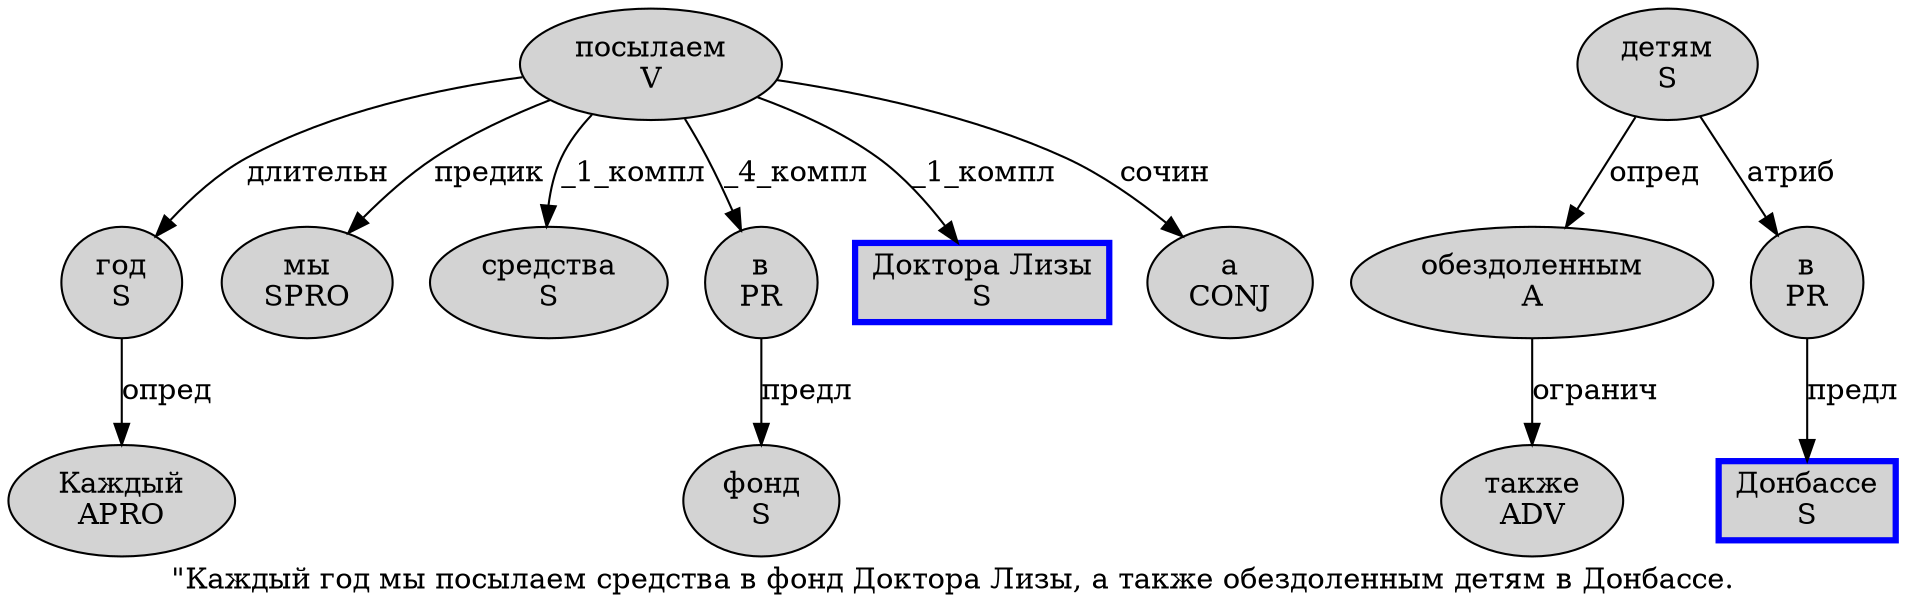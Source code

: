 digraph SENTENCE_1229 {
	graph [label="\"Каждый год мы посылаем средства в фонд Доктора Лизы, а также обездоленным детям в Донбассе."]
	node [style=filled]
		1 [label="Каждый
APRO" color="" fillcolor=lightgray penwidth=1 shape=ellipse]
		2 [label="год
S" color="" fillcolor=lightgray penwidth=1 shape=ellipse]
		3 [label="мы
SPRO" color="" fillcolor=lightgray penwidth=1 shape=ellipse]
		4 [label="посылаем
V" color="" fillcolor=lightgray penwidth=1 shape=ellipse]
		5 [label="средства
S" color="" fillcolor=lightgray penwidth=1 shape=ellipse]
		6 [label="в
PR" color="" fillcolor=lightgray penwidth=1 shape=ellipse]
		7 [label="фонд
S" color="" fillcolor=lightgray penwidth=1 shape=ellipse]
		8 [label="Доктора Лизы
S" color=blue fillcolor=lightgray penwidth=3 shape=box]
		10 [label="а
CONJ" color="" fillcolor=lightgray penwidth=1 shape=ellipse]
		11 [label="также
ADV" color="" fillcolor=lightgray penwidth=1 shape=ellipse]
		12 [label="обездоленным
A" color="" fillcolor=lightgray penwidth=1 shape=ellipse]
		13 [label="детям
S" color="" fillcolor=lightgray penwidth=1 shape=ellipse]
		14 [label="в
PR" color="" fillcolor=lightgray penwidth=1 shape=ellipse]
		15 [label="Донбассе
S" color=blue fillcolor=lightgray penwidth=3 shape=box]
			4 -> 2 [label="длительн"]
			4 -> 3 [label="предик"]
			4 -> 5 [label="_1_компл"]
			4 -> 6 [label="_4_компл"]
			4 -> 8 [label="_1_компл"]
			4 -> 10 [label="сочин"]
			6 -> 7 [label="предл"]
			13 -> 12 [label="опред"]
			13 -> 14 [label="атриб"]
			2 -> 1 [label="опред"]
			14 -> 15 [label="предл"]
			12 -> 11 [label="огранич"]
}